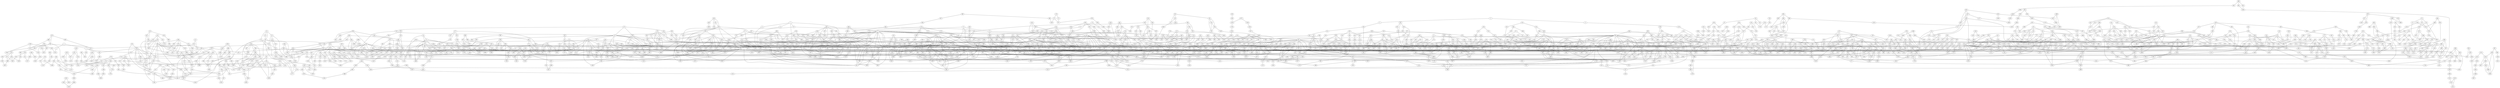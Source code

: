 graph {
1--2;
1--3;
4--5;
4--6;
7--8;
7--9;
7--10;
7--11;
7--12;
13--14;
13--15;
16--17;
16--18;
19--20;
19--21;
22--23;
22--24;
22--25;
26--27;
26--28;
26--29;
30--31;
30--32;
30--33;
30--34;
35--36;
35--37;
35--38;
39--40;
39--41;
39--42;
39--43;
39--44;
45--46;
45--47;
48--49;
48--50;
25--51;
52--53;
52--54;
52--55;
52--56;
57--58;
57--59;
57--60;
61--62;
61--63;
64--65;
64--66;
64--67;
68--69;
68--70;
71--72;
71--73;
71--74;
71--75;
76--77;
76--78;
79--80;
79--81;
82--83;
82--84;
85--86;
85--87;
88--89;
88--90;
88--91;
92--93;
92--94;
92--95;
96--97;
98--99;
98--100;
101--102;
101--103;
104--105;
104--106;
107--108;
107--109;
110--111;
110--112;
113--114;
113--115;
113--116;
117--118;
117--119;
120--121;
120--122;
123--124;
123--125;
123--126;
127--128;
127--129;
127--130;
127--131;
132--133;
132--134;
135--136;
135--137;
138--139;
138--140;
141--142;
141--143;
144--145;
144--146;
147--148;
147--149;
147--150;
147--151;
152--153;
152--154;
155--156;
155--157;
155--158;
159--160;
159--161;
162--163;
162--164;
162--165;
166--167;
166--168;
166--169;
170--171;
170--172;
173--174;
73--173;
173--175;
173--176;
177--178;
177--179;
177--180;
181--182;
181--183;
181--184;
185--186;
185--187;
185--188;
185--189;
185--190;
191--192;
191--193;
194--195;
194--196;
194--197;
198--199;
198--200;
198--201;
202--203;
204--205;
204--206;
204--207;
208--209;
208--210;
208--211;
212--213;
55--212;
212--214;
212--215;
216--217;
216--218;
50--219;
126--220;
126--221;
222--223;
222--224;
222--225;
226--227;
226--228;
226--229;
230--231;
230--232;
233--234;
233--235;
233--236;
237--238;
237--239;
240--241;
240--242;
243--244;
243--245;
243--246;
247--248;
247--249;
145--250;
251--252;
251--253;
254--255;
254--256;
69--257;
258--259;
258--260;
258--261;
97--262;
263--264;
263--265;
266--267;
266--268;
266--269;
266--270;
266--271;
272--273;
272--274;
272--275;
272--276;
213--215;
277--278;
277--279;
277--280;
277--281;
282--283;
282--284;
282--285;
282--286;
282--287;
282--288;
289--290;
289--291;
192--292;
192--293;
192--294;
295--296;
295--297;
298--299;
298--300;
298--301;
298--302;
131--303;
303--304;
303--305;
303--306;
303--307;
303--308;
303--309;
303--310;
303--311;
303--312;
303--313;
314--315;
314--316;
317--318;
317--319;
94--317;
320--321;
320--322;
323--324;
323--325;
183--326;
183--327;
328--329;
328--330;
331--332;
331--333;
334--335;
334--336;
334--337;
338--339;
338--340;
341--342;
341--343;
344--345;
346--347;
346--348;
349--350;
349--351;
352--353;
343--352;
354--355;
354--356;
357--358;
357--359;
360--361;
360--362;
363--364;
363--365;
363--366;
363--367;
73--363;
363--368;
363--369;
363--370;
363--371;
372--373;
372--374;
375--376;
375--377;
378--379;
378--380;
378--381;
382--383;
382--384;
385--386;
385--387;
385--388;
385--389;
385--390;
385--391;
148--392;
148--150;
148--393;
394--395;
217--394;
396--397;
396--398;
399--400;
399--401;
399--402;
399--403;
269--404;
214--404;
404--405;
404--406;
404--407;
404--408;
404--409;
5--410;
410--411;
410--412;
413--414;
413--415;
413--416;
413--417;
418--419;
418--420;
418--421;
422--423;
422--424;
422--425;
426--427;
426--428;
426--429;
426--430;
431--432;
431--433;
431--434;
435--436;
407--437;
269--407;
407--409;
389--391;
389--390;
389--438;
386--389;
325--439;
439--440;
441--442;
441--443;
441--444;
441--445;
446--447;
446--448;
449--450;
449--451;
449--452;
449--453;
326--454;
326--327;
455--456;
381--455;
149--457;
457--458;
457--459;
460--461;
460--462;
460--463;
460--464;
460--465;
466--467;
466--468;
469--470;
154--469;
356--471;
471--472;
471--473;
474--475;
474--476;
474--477;
478--479;
478--480;
478--481;
102--482;
102--483;
102--103;
102--484;
485--486;
485--487;
488--489;
488--490;
491--492;
491--493;
494--495;
494--496;
494--497;
494--498;
494--499;
500--501;
500--502;
500--503;
504--505;
504--506;
507--508;
137--507;
509--510;
509--511;
512--513;
512--514;
515--516;
515--517;
518--519;
518--520;
319--521;
521--522;
523--524;
523--525;
526--527;
526--528;
529--530;
529--531;
532--533;
532--534;
535--536;
535--537;
538--539;
538--540;
265--541;
3--542;
3--543;
3--544;
187--545;
545--546;
416--417;
417--547;
548--549;
14--548;
490--550;
490--551;
552--553;
552--554;
552--555;
556--557;
556--558;
556--559;
560--561;
560--562;
560--563;
560--564;
565--566;
565--567;
568--569;
568--570;
568--571;
572--573;
572--574;
242--572;
129--575;
576--577;
517--576;
578--579;
578--580;
581--582;
581--583;
411--581;
584--585;
584--586;
587--588;
587--589;
583--590;
583--591;
583--592;
60--583;
583--593;
583--594;
595--596;
401--595;
131--595;
597--598;
597--599;
600--601;
300--600;
301--600;
600--602;
603--604;
603--605;
606--607;
606--608;
609--610;
609--611;
612--613;
612--614;
612--615;
616--617;
616--618;
619--620;
619--621;
622--623;
622--624;
625--626;
625--627;
625--628;
625--629;
630--631;
245--630;
630--632;
633--634;
633--635;
406--636;
636--637;
400--638;
638--639;
640--641;
640--642;
643--644;
643--645;
644--646;
646--647;
648--649;
648--650;
259--651;
651--652;
651--653;
227--228;
228--654;
655--656;
655--657;
655--658;
655--659;
392--456;
381--456;
380--456;
660--661;
377--660;
199--660;
201--660;
660--662;
660--663;
664--665;
664--666;
667--668;
667--669;
667--670;
667--671;
667--672;
319--522;
522--673;
522--674;
675--676;
675--677;
675--678;
679--680;
679--681;
679--682;
591--683;
591--684;
685--686;
685--687;
688--689;
688--690;
691--692;
691--693;
694--695;
694--696;
539--697;
238--698;
238--699;
238--700;
311--701;
239--702;
703--704;
703--705;
336--706;
706--707;
708--709;
708--710;
711--712;
628--711;
629--711;
713--714;
713--715;
63--716;
717--718;
719--720;
719--721;
543--719;
722--723;
722--724;
567--725;
726--727;
726--728;
729--730;
128--731;
731--732;
73--731;
731--733;
131--731;
734--735;
736--737;
736--738;
421--739;
740--741;
740--742;
90--743;
90--744;
90--745;
746--747;
746--748;
746--749;
470--746;
750--751;
750--752;
60--753;
753--754;
269--437;
269--755;
269--756;
124--269;
269--721;
269--757;
269--758;
759--760;
759--761;
528--762;
528--763;
764--765;
223--764;
470--766;
470--558;
470--767;
470--768;
154--470;
470--769;
470--770;
771--772;
771--773;
771--774;
28--775;
29--775;
775--776;
777--778;
687--777;
777--779;
780--781;
780--782;
780--783;
780--784;
665--785;
785--786;
785--787;
785--788;
785--789;
790--791;
790--792;
348--790;
153--793;
487--793;
793--794;
793--795;
423--796;
423--797;
423--798;
423--799;
423--800;
423--425;
801--802;
801--803;
142--804;
804--805;
806--807;
806--808;
802--809;
809--810;
811--812;
811--813;
811--814;
811--815;
816--817;
36--816;
816--818;
816--819;
38--816;
570--820;
570--571;
821--822;
429--821;
821--823;
821--824;
639--825;
639--826;
827--828;
827--829;
830--831;
830--832;
833--834;
833--835;
836--837;
836--838;
367--839;
367--370;
367--368;
367--840;
345--841;
842--843;
842--844;
379--842;
285--845;
285--846;
284--285;
285--847;
285--288;
848--849;
848--850;
848--851;
848--852;
165--853;
854--855;
854--856;
857--858;
789--857;
859--860;
859--861;
217--862;
863--864;
863--865;
866--867;
866--868;
366--869;
869--870;
869--871;
869--872;
873--874;
873--875;
876--877;
876--878;
876--879;
880--881;
880--882;
12--880;
883--884;
883--885;
149--886;
458--886;
459--886;
353--887;
888--889;
888--890;
891--892;
891--893;
891--894;
895--896;
895--897;
895--898;
895--899;
900--901;
900--902;
900--903;
496--904;
904--905;
663--906;
174--906;
41--907;
432--908;
908--909;
211--718;
910--911;
910--912;
913--914;
913--915;
916--917;
916--918;
919--920;
29--919;
919--921;
922--923;
409--922;
924--925;
924--926;
927--928;
927--929;
927--930;
665--927;
225--927;
927--931;
927--932;
927--933;
927--934;
927--935;
927--936;
927--937;
927--938;
927--939;
333--940;
940--941;
940--942;
940--943;
467--944;
944--945;
741--946;
72--741;
307--947;
307--377;
307--309;
131--307;
307--948;
307--949;
950--951;
950--952;
953--954;
953--955;
781--956;
957--958;
957--959;
957--960;
961--962;
961--963;
176--964;
176--376;
965--966;
203--965;
555--967;
555--968;
969--970;
969--971;
972--973;
972--974;
972--975;
976--977;
976--978;
438--979;
438--980;
53--981;
214--981;
982--983;
982--984;
982--985;
370--986;
368--986;
621--986;
987--988;
987--989;
350--990;
73--350;
218--350;
991--992;
991--993;
994--995;
994--996;
245--997;
997--998;
999--1000;
786--999;
445--999;
530--1001;
1002--1003;
1002--1004;
124--220;
124--1005;
124--755;
124--1006;
124--221;
1007--1008;
337--1007;
692--1009;
139--666;
1010--1011;
1010--1012;
1013--1014;
1013--1015;
1016--1017;
1016--1018;
1019--1020;
1019--1021;
807--1022;
1022--1023;
1024--1025;
1024--1026;
300--1024;
1024--1027;
229--1024;
215--1028;
1028--1029;
1028--1030;
28--1031;
305--1031;
308--1031;
1032--1033;
1032--1034;
1035--1036;
1035--1037;
131--1038;
131--575;
73--131;
131--377;
131--732;
130--131;
131--949;
429--754;
754--1039;
754--1040;
754--1041;
1042--1043;
1042--1044;
67--917;
241--288;
626--1045;
585--1046;
585--1047;
1048--1049;
1048--1050;
1051--1052;
822--1051;
1051--1053;
1054--1055;
1054--1056;
475--714;
106--995;
1057--1058;
1057--1059;
1060--1061;
1060--1062;
1029--1060;
31--1063;
31--1064;
31--1065;
1066--1067;
1066--1068;
783--1066;
84--1069;
1069--1070;
1071--1072;
1073--1074;
1073--1075;
214--215;
687--1076;
1077--1078;
1077--1079;
677--1001;
678--1001;
817--1080;
1080--1081;
1080--1082;
1080--1083;
843--1084;
1084--1085;
1086--1087;
1086--1088;
1086--1089;
1090--1091;
805--1090;
849--852;
386--849;
849--851;
73--870;
447--1092;
1092--1093;
1094--1095;
1094--1096;
1097--1098;
1097--1099;
674--1100;
948--1038;
377--948;
309--948;
947--948;
773--1101;
1101--1102;
1103--1104;
366--1105;
871--1105;
1105--1106;
365--1105;
1107--1108;
409--1107;
1109--1110;
744--1109;
1111--1112;
970--1111;
1113--1114;
881--1113;
1059--1115;
967--1116;
553--1116;
220--1117;
100--220;
220--755;
752--1118;
832--1118;
1119--1120;
6--1119;
1121--1122;
163--1121;
1123--1124;
1123--1125;
1126--1127;
1128--1129;
1128--1130;
934--1128;
939--1128;
1131--1132;
1131--1133;
1134--1135;
1134--1136;
1004--1137;
401--1138;
401--1139;
401--1140;
401--1141;
401--596;
401--1142;
401--825;
401--1143;
299--1144;
1144--1145;
225--1144;
1144--1146;
1147--1148;
388--1147;
1149--1150;
1149--1151;
1149--1152;
905--1153;
1154--1155;
787--1154;
623--1156;
122--1157;
463--1158;
1159--1160;
1159--1161;
818--1159;
21--1162;
1163--1164;
1163--1165;
1166--1167;
1166--1168;
1166--1169;
1009--1170;
171--977;
172--977;
683--684;
683--1171;
1172--1173;
1172--1174;
855--1175;
1062--1176;
1176--1177;
541--1178;
294--1179;
294--689;
294--1180;
294--1181;
1182--1183;
1182--1184;
1185--1186;
1185--1187;
454--1188;
454--1189;
1190--1191;
1190--1192;
1193--1194;
1193--1195;
464--1091;
464--1196;
249--1197;
1198--1199;
613--1198;
105--1200;
78--1200;
525--1201;
1201--1202;
1203--1204;
1203--1205;
558--768;
558--1206;
720--1207;
1207--1208;
1209--1210;
1209--1211;
1209--1212;
602--1209;
291--1213;
1213--1214;
1213--1215;
724--1216;
414--1217;
1218--1219;
712--1218;
1218--1220;
1218--1221;
524--1202;
1222--1223;
1222--1224;
1220--1222;
70--1222;
737--1225;
225--1225;
1226--1227;
1226--1228;
822--1226;
1226--1229;
1230--1231;
1230--1232;
914--1233;
1233--1234;
896--897;
897--1235;
1052--1236;
1052--1237;
1052--1053;
822--1052;
1052--1238;
286--631;
244--286;
286--1239;
286--841;
798--1240;
1240--1241;
351--1242;
280--1242;
800--1241;
1243--1244;
1243--1245;
232--1246;
133--232;
232--1247;
232--1204;
232--1248;
1249--1250;
149--151;
150--151;
95--1251;
95--1132;
95--1252;
376--661;
73--661;
575--661;
661--662;
661--663;
175--661;
109--1253;
283--1254;
169--1255;
495--499;
499--1256;
497--499;
498--499;
510--511;
510--1257;
1258--1259;
1258--1260;
743--744;
743--745;
861--1261;
861--1262;
749--1263;
1264--1265;
253--1264;
309--947;
310--947;
297--1266;
1266--1267;
1268--1269;
1268--1270;
1268--1271;
1247--1272;
1246--1247;
1273--1274;
1273--1275;
993--1276;
770--993;
627--1277;
627--628;
627--629;
744--745;
835--1278;
533--835;
1267--1279;
207--1280;
1280--1281;
1282--1283;
227--1282;
1284--1285;
364--1284;
1284--1286;
573--574;
395--1287;
1287--1288;
1255--1287;
273--1289;
1289--1290;
506--1291;
473--586;
472--473;
366--1150;
1150--1151;
1272--1292;
77--1293;
167--1294;
853--1294;
168--1294;
1274--1295;
196--1274;
225--1274;
1274--1296;
1274--1297;
1298--1299;
930--1298;
174--376;
376--1300;
376--377;
1301--1302;
1301--1303;
1304--1305;
923--1304;
1304--1306;
1307--1308;
656--1309;
1309--1310;
657--1309;
1309--1311;
1312--1313;
1312--1314;
11--1300;
12--1300;
1315--1316;
1315--1317;
161--1318;
1318--1319;
1320--1321;
1320--1322;
149--150;
668--1323;
1323--1324;
1323--1325;
1326--1327;
1326--1328;
893--1329;
1329--1330;
1329--1331;
1219--1221;
712--1221;
533--1332;
533--1333;
533--534;
1334--1335;
362--1334;
1082--1336;
1337--1338;
1337--1339;
1036--1340;
1341--1342;
1341--1343;
1341--1344;
934--1341;
975--1345;
1157--1346;
1347--1348;
1347--1349;
493--956;
678--1350;
810--1350;
1351--1352;
275--1351;
276--1351;
300--1173;
461--462;
461--465;
444--772;
772--1102;
291--1014;
1014--1215;
1014--1015;
756--1353;
433--756;
408--756;
1354--1355;
1317--1354;
1354--1356;
787--1354;
893--1357;
1330--1357;
1357--1358;
99--1359;
99--1360;
99--1361;
834--1278;
1140--1362;
838--1362;
32--1064;
330--1363;
792--1364;
73--368;
368--1365;
368--370;
319--368;
368--1366;
368--840;
1108--1305;
1305--1367;
1305--1368;
1305--1360;
550--1305;
121--1369;
1370--1371;
985--1370;
405--1372;
1373--1374;
1373--1375;
968--1373;
444--445;
1376--1377;
1376--1378;
1376--1379;
1376--1380;
1087--1089;
1089--1381;
1088--1089;
1310--1352;
843--1382;
1382--1383;
1085--1382;
383--1384;
1160--1161;
851--1385;
850--851;
851--1386;
1387--1388;
1387--1389;
928--939;
930--939;
939--1390;
939--1391;
934--939;
665--1392;
787--1392;
100--1393;
100--755;
100--1117;
100--1394;
100--543;
100--1395;
100--542;
186--1396;
1396--1397;
1398--1399;
1398--1400;
514--1401;
47--1402;
1403--1404;
1403--1405;
540--1403;
1403--1406;
477--1407;
1117--1393;
1117--1395;
755--1117;
1110--1408;
1081--1409;
1081--1083;
223--1410;
223--224;
223--1411;
223--1412;
1413--1414;
1413--1415;
1197--1413;
167--1416;
168--1416;
1417--1418;
1417--1419;
896--1420;
898--1420;
1420--1421;
1420--1422;
955--1423;
451--452;
1424--1425;
1322--1424;
384--1426;
1427--1428;
190--1427;
914--1429;
1429--1430;
543--926;
1431--1432;
1431--1433;
1431--1434;
614--1435;
615--1435;
1436--1437;
1436--1438;
610--1439;
1439--1440;
482--1441;
1441--1442;
1443--1444;
970--1443;
1133--1445;
1446--1447;
1446--1448;
72--1449;
1450--1451;
1450--1452;
1453--1454;
1453--1455;
1453--1456;
1457--1458;
645--1457;
1457--1459;
60--590;
889--1460;
1460--1461;
1460--1462;
327--1215;
327--1463;
1070--1464;
1377--1465;
1377--1379;
1377--1380;
1466--1467;
1428--1466;
690--1466;
1468--1469;
1468--1470;
452--1471;
182--184;
1472--1473;
1472--1474;
387--388;
1205--1475;
1475--1476;
1012--1477;
324--1425;
1437--1478;
1479--1480;
1479--1481;
309--310;
1237--1482;
1072--1482;
1053--1482;
242--971;
1428--1483;
1483--1484;
370--871;
73--370;
370--1365;
370--1485;
370--839;
319--370;
370--1366;
370--840;
557--1486;
557--559;
557--768;
557--1487;
1488--1489;
1488--1490;
1491--1492;
81--1491;
644--647;
644--1493;
1494--1495;
978--1494;
1496--1497;
1496--1498;
1496--1499;
1449--1496;
1500--1501;
537--1500;
698--1502;
1502--1503;
1504--1505;
1504--1506;
1507--1508;
1196--1507;
1507--1509;
1507--1510;
1378--1511;
1115--1512;
1513--1514;
1513--1515;
1516--1517;
1078--1516;
608--1400;
1518--1519;
459--1518;
656--1434;
1520--1521;
1520--1522;
1523--1524;
1523--1525;
1523--1526;
1527--1528;
1527--1529;
53--214;
55--214;
214--1177;
1530--1531;
1530--1532;
946--1533;
946--1534;
946--1535;
742--946;
1536--1537;
1536--1538;
796--798;
424--798;
798--1241;
84--1539;
83--84;
412--1120;
296--412;
1540--1541;
1540--1542;
795--1125;
1143--1543;
1422--1543;
1317--1544;
236--1317;
324--1545;
324--1546;
1099--1547;
1548--1549;
1548--1550;
270--1551;
270--1552;
270--1006;
1447--1549;
462--1155;
1553--1554;
1553--1555;
797--1556;
797--1020;
797--1349;
659--1557;
658--1557;
1557--1558;
1355--1559;
788--1559;
1455--1560;
1454--1455;
520--1455;
1044--1561;
1562--1563;
1562--1564;
1562--1565;
860--1566;
860--1567;
1100--1568;
665--1569;
1569--1570;
1569--1571;
635--1572;
635--1573;
1574--1575;
1152--1574;
712--1576;
628--1576;
629--1576;
1142--1577;
1074--1578;
1514--1579;
18--1579;
1580--1581;
1580--1582;
1056--1583;
1056--1584;
1056--1364;
1056--1585;
1586--1587;
1586--1588;
1586--1589;
689--966;
1590--1591;
1590--1592;
1444--1593;
1594--1595;
1594--1596;
203--1594;
81--296;
486--1597;
1224--1598;
1598--1599;
1598--1600;
1554--1601;
1554--1602;
885--1554;
1191--1603;
839--840;
887--1604;
812--1510;
291--812;
812--814;
290--812;
812--815;
427--430;
428--1605;
1606--1607;
1606--1608;
1609--1610;
755--1611;
755--1395;
408--755;
219--1612;
1613--1614;
103--1613;
1615--1616;
1615--1617;
116--1389;
1618--1619;
1618--1620;
808--1621;
808--1622;
620--1485;
620--621;
695--1409;
1623--1624;
1623--1625;
1626--1627;
1528--1626;
1628--1629;
1463--1628;
1630--1631;
450--1632;
1632--1633;
878--1469;
925--1634;
1634--1635;
1195--1495;
1636--1637;
1636--1638;
1299--1636;
299--1297;
1296--1297;
901--1639;
1640--1641;
1640--1642;
1314--1640;
877--879;
879--1643;
179--1644;
1645--1646;
1645--1647;
1648--1649;
1595--1648;
571--1650;
571--820;
1651--1652;
820--1651;
1653--1654;
1319--1653;
1655--1656;
1655--1657;
774--1570;
1371--1658;
983--1371;
761--1659;
1659--1660;
1661--1662;
1661--1663;
705--1661;
403--1661;
12--1664;
896--898;
896--899;
634--1665;
1665--1666;
1665--1667;
133--1236;
133--134;
133--1668;
133--231;
133--1248;
73--256;
256--709;
256--1669;
1670--1671;
1670--1672;
420--1358;
139--140;
188--190;
190--1428;
1481--1673;
1140--1673;
1673--1674;
1127--1673;
1384--1675;
1563--1676;
1454--1456;
1677--1678;
1677--1679;
665--1680;
846--1680;
938--1680;
1681--1682;
1681--1683;
1474--1684;
111--1474;
1474--1486;
1474--1685;
1474--1686;
1448--1687;
1687--1688;
108--502;
1689--1690;
1691--1692;
1691--1693;
1000--1691;
788--1691;
1694--1695;
1694--1696;
1694--1697;
1698--1699;
1698--1700;
817--1083;
156--1701;
156--1702;
1703--1704;
1079--1703;
1349--1705;
1349--1556;
1706--1707;
1706--1708;
197--1709;
225--1709;
1239--1254;
841--1239;
1667--1710;
1667--1711;
1667--1712;
125--1713;
1348--1714;
1583--1585;
1458--1715;
1458--1459;
1716--1717;
1716--1718;
1136--1719;
224--1411;
224--1720;
80--1476;
1721--1722;
907--1721;
885--1721;
1338--1723;
15--1724;
1432--1724;
952--1725;
893--1358;
1726--1727;
1726--1728;
1729--1730;
1729--1731;
738--1732;
737--738;
1085--1733;
1733--1734;
160--1735;
996--1383;
62--766;
73--175;
175--575;
989--1736;
1617--1737;
1135--1738;
577--1738;
1682--1739;
267--437;
408--437;
1740--1741;
1740--1742;
739--1522;
1050--1104;
1050--1743;
652--1050;
838--1140;
838--1471;
837--838;
874--1744;
611--1744;
1745--1746;
1610--1745;
549--1194;
1122--1747;
81--1493;
1748--1749;
1748--1750;
281--1748;
59--1751;
1751--1752;
1644--1649;
180--1644;
1011--1753;
559--990;
1328--1735;
34--1064;
1737--1754;
1456--1755;
868--1756;
868--1215;
406--550;
406--1306;
406--1723;
1075--1697;
1248--1757;
1204--1248;
86--1758;
391--1758;
1758--1759;
1760--1761;
1760--1762;
1544--1763;
1763--1764;
1765--1766;
1332--1765;
534--1765;
1767--1768;
1018--1767;
1669--1769;
17--1770;
1770--1771;
1772--1773;
1772--1774;
665--930;
930--1390;
930--932;
930--934;
1775--1776;
1775--1777;
1560--1778;
1055--1778;
1778--1779;
1473--1685;
1473--1780;
386--391;
391--1759;
390--391;
1633--1781;
1781--1782;
1104--1743;
1743--1783;
374--1480;
1643--1784;
1040--1293;
59--1040;
807--1622;
875--1785;
27--308;
308--1786;
28--308;
1342--1787;
1344--1787;
1343--1787;
1515--1787;
1787--1788;
362--1789;
817--819;
1790--1791;
728--1790;
1506--1671;
945--1683;
161--1792;
221--1005;
932--937;
184--1015;
1291--1793;
1794--1795;
1231--1794;
696--1794;
936--1796;
1216--1796;
935--1796;
178--1797;
501--1798;
1798--1799;
1800--1801;
1234--1800;
1750--1802;
967--1803;
1804--1805;
321--1804;
825--1141;
1141--1143;
1658--1806;
1295--1776;
358--1807;
1112--1807;
1807--1808;
1809--1810;
573--1809;
1809--1811;
575--1812;
575--882;
575--1139;
575--1813;
575--1814;
73--575;
429--575;
575--1815;
575--938;
1607--1608;
1037--1607;
1685--1816;
1270--1817;
319--1270;
1270--1818;
1335--1789;
850--1819;
980--1819;
1820--1821;
1820--1822;
903--1639;
1449--1823;
91--1824;
1824--1825;
652--1049;
1269--1817;
1269--1818;
1269--1826;
628--1269;
1220--1269;
319--1269;
1432--1433;
658--1433;
824--1827;
1827--1828;
938--1812;
846--938;
665--938;
733--938;
225--938;
958--1156;
1533--1650;
1533--1534;
1533--1535;
1829--1830;
103--1829;
929--1831;
279--1832;
278--279;
728--1833;
180--1649;
27--1140;
837--1140;
825--1140;
195--1834;
195--1295;
195--1145;
195--225;
1835--1836;
1835--1837;
918--1419;
1620--1838;
1519--1839;
398--1839;
784--1840;
1353--1393;
1353--1395;
684--1841;
684--1842;
36--1843;
37--1843;
1795--1843;
1844--1845;
829--1844;
768--1846;
769--1846;
1780--1846;
914--1234;
1234--1847;
333--942;
663--1812;
663--1664;
8--663;
1848--1849;
112--1848;
1848--1850;
1544--1851;
1544--1678;
1544--1764;
968--1852;
1096--1753;
718--1158;
1158--1853;
1325--1854;
1845--1855;
1855--1856;
1855--1857;
1858--1859;
1858--1860;
1858--1861;
66--1718;
566--1862;
1862--1863;
725--1862;
1462--1862;
189--1484;
1153--1864;
1864--1865;
902--1866;
1867--1868;
1867--1869;
1867--1870;
1372--1867;
1299--1637;
892--1331;
1063--1064;
1064--1162;
1064--1065;
1064--1871;
1707--1872;
1873--1874;
284--1873;
1324--1875;
668--1324;
373--1876;
373--1877;
373--1480;
1719--1878;
28--1879;
27--28;
28--29;
28--776;
28--305;
28--1786;
28--1880;
1690--1881;
1486--1882;
1849--1882;
1883--1884;
1245--1883;
1340--1883;
268--757;
690--1885;
690--1181;
547--690;
690--1428;
690--1180;
690--1467;
1259--1886;
1492--1887;
1591--1799;
1020--1021;
291--1888;
1188--1888;
1888--1889;
1058--1890;
1784--1891;
284--1892;
1893--1894;
1875--1893;
1356--1895;
1895--1896;
393--1897;
393--1898;
365--371;
365--1106;
1600--1899;
1265--1531;
1900--1901;
1900--1902;
315--1629;
1629--1903;
351--748;
964--1812;
601--1184;
1184--1904;
1905--1906;
1905--1907;
1905--1908;
23--24;
23--1909;
1236--1910;
1910--1911;
681--1912;
681--1755;
681--1913;
680--681;
681--1167;
1914--1915;
735--1717;
1499--1916;
1497--1499;
1498--1499;
1917--1918;
492--1917;
493--1917;
1917--1919;
1920--1921;
1828--1920;
200--1922;
448--1922;
1923--1924;
1870--1923;
676--1925;
1390--1391;
443--579;
769--1206;
934--1026;
931--934;
932--934;
1926--1927;
1926--1928;
1388--1929;
29--921;
1260--1930;
1931--1932;
1931--1933;
1509--1934;
1379--1380;
634--1666;
361--936;
936--1935;
925--926;
86--1936;
1936--1937;
1236--1938;
1053--1938;
319--1939;
1690--1939;
1306--1940;
1508--1756;
83--1539;
1539--1941;
400--402;
617--788;
546--1942;
1942--1943;
1942--1944;
1405--1945;
1093--1945;
1406--1945;
1946--1947;
718--1946;
425--1946;
1948--1949;
1948--1950;
884--1017;
1773--1951;
942--1951;
1451--1952;
1911--1953;
1072--1953;
823--1953;
789--1954;
665--789;
789--1955;
788--789;
914--1956;
914--1957;
1749--1814;
1749--1958;
1662--1663;
705--1663;
1959--1960;
271--1959;
776--1880;
20--653;
653--1961;
652--653;
70--1962;
70--1223;
1963--1964;
1963--1965;
1966--1967;
677--1966;
678--1966;
979--980;
889--1462;
589--1968;
589--1969;
589--1314;
1970--1971;
1970--1972;
1762--1970;
495--1973;
477--1973;
546--1944;
546--1972;
534--1766;
1766--1974;
1712--1766;
1975--1976;
1975--1977;
1978--1979;
20--1978;
33--1980;
336--1008;
1008--1730;
234--235;
395--862;
395--1276;
318--1366;
542--1981;
1982--1983;
1896--1982;
693--1984;
1985--1986;
825--1985;
415--1217;
1217--1573;
779--1856;
1856--1857;
1987--1988;
779--1987;
1857--1987;
1174--1989;
1722--1990;
1869--1870;
599--760;
193--293;
329--1991;
1991--1992;
1374--1852;
1993--1994;
1764--1993;
1365--1995;
1178--1995;
1996--1997;
74--1996;
1757--1998;
1402--1481;
1390--1999;
1886--2000;
1886--2001;
1642--1968;
1642--1969;
799--2002;
1878--2003;
1356--1896;
361--935;
935--1935;
1564--1565;
765--1412;
1132--1251;
93--1132;
2004--2005;
2004--2006;
1601--1602;
1602--2007;
2008--2009;
2008--2010;
1085--1734;
704--2011;
143--954;
2012--2013;
2012--2014;
146--1043;
715--1043;
60--594;
476--1865;
2015--2016;
1913--2015;
1196--1510;
1988--2017;
665--1954;
665--2018;
665--1851;
665--1343;
665--788;
665--1129;
665--1344;
665--787;
665--2019;
665--1130;
332--1098;
1599--2020;
1224--1599;
1599--1600;
1851--2021;
1679--2021;
427--429;
1940--2022;
637--2022;
1345--2023;
605--2023;
1876--1877;
1093--1404;
794--2024;
2025--2026;
1452--2025;
225--602;
602--1904;
1414--2027;
1393--1395;
94--319;
319--714;
1582--1592;
300--2028;
299--300;
300--1212;
300--2029;
1684--1686;
1686--1816;
206--1627;
1271--2020;
1818--2020;
442--579;
516--2030;
2030--2031;
881--882;
881--2032;
304--305;
1313--2033;
2033--2034;
1208--2035;
2035--2036;
73--2037;
73--371;
73--1812;
73--2038;
10--73;
73--882;
73--366;
73--839;
73--732;
1410--1720;
2039--2040;
1148--2039;
1461--2039;
564--2041;
564--2042;
564--2010;
564--2009;
654--2043;
767--1276;
767--2044;
1638--1742;
1261--1262;
2045--2046;
2034--2045;
2046--2047;
480--1612;
480--1138;
480--2048;
24--1728;
366--839;
839--2049;
1346--2050;
342--2051;
1704--2052;
433--434;
2040--2053;
2053--2054;
2053--2055;
998--1825;
1614--1830;
1684--1816;
727--2056;
1532--2056;
1167--1168;
1253--1747;
1937--2057;
419--1358;
1547--2058;
1343--1788;
920--1192;
2059--2060;
1908--2059;
1575--2061;
1360--1361;
1359--1361;
2062--2063;
2062--2064;
1815--2065;
2065--2066;
1925--1967;
2067--2068;
1695--2067;
1104--1783;
520--1560;
436--1079;
758--2069;
721--758;
56--758;
2070--2071;
336--2070;
1430--2070;
335--2070;
2072--2073;
2072--2074;
951--2072;
658--659;
2028--2029;
1418--1901;
2075--2076;
2075--2077;
2075--2078;
831--832;
43--1768;
845--846;
846--847;
225--846;
846--2037;
299--846;
846--2079;
846--2032;
288--846;
1558--1777;
696--1231;
305--561;
1025--1335;
1552--2080;
2080--2081;
998--2082;
1114--1872;
2083--2084;
1364--2083;
128--2085;
1871--2085;
1811--1857;
128--2037;
316--2086;
2086--2087;
462--1423;
340--1604;
1571--1654;
710--1106;
450--1782;
562--563;
828--2088;
371--1650;
371--569;
369--371;
280--2089;
867--1934;
803--1915;
1517--2090;
409--923;
837--1471;
366--871;
871--1106;
871--2091;
871--1997;
75--871;
116--2088;
1236--2092;
1911--2092;
1072--2092;
1041--2092;
174--2093;
1980--2093;
1612--1625;
1998--2094;
1470--2094;
974--1286;
973--974;
1053--1911;
1072--1911;
718--796;
718--1947;
210--718;
209--718;
718--1187;
1006--1551;
1006--2095;
909--1006;
1359--1368;
1537--1906;
134--2073;
751--2096;
348--2096;
1256--1822;
492--1919;
933--1999;
2076--2078;
1124--2097;
1276--2097;
1181--1467;
547--1467;
1428--1467;
1180--1467;
1467--2098;
1399--1774;
550--1360;
550--551;
657--1434;
458--459;
53--1986;
1021--2099;
1828--1921;
511--1921;
1369--2100;
118--119;
2101--2102;
1731--2101;
877--2103;
59--1236;
59--1752;
1538--2104;
1408--1538;
1202--1624;
531--1137;
1179--1442;
544--962;
1932--2105;
1701--2106;
2107--2108;
598--2107;
27--1880;
1372--1868;
1478--2109;
2110--2111;
534--2110;
1712--2110;
1181--1885;
700--1332;
305--2041;
2112--2113;
2112--2114;
2013--2014;
525--2013;
255--1769;
2003--2115;
146--714;
136--1485;
136--264;
1838--2116;
1288--2060;
747--748;
747--1263;
1047--1503;
1062--1177;
56--1177;
1061--2117;
1526--2118;
1524--1526;
1003--2016;
2119--2120;
2119--2121;
347--2122;
1546--2122;
1321--2077;
2077--2123;
1696--2124;
197--2125;
197--1275;
196--197;
626--1587;
1179--2126;
1359--1360;
1801--2127;
1801--1842;
1801--1841;
1171--1801;
862--1276;
1363--1647;
1138--1139;
1139--2128;
825--1139;
768--1486;
769--1486;
1561--1568;
271--1960;
850--1385;
164--167;
2129--2130;
1957--2129;
1581--1695;
1695--1697;
1440--1976;
118--1912;
261--2131;
1290--2006;
1169--2132;
1588--1589;
1170--1589;
305--313;
2002--2099;
1826--1962;
1223--1962;
1220--1962;
1271--1817;
1271--1818;
1736--2133;
1814--2134;
2134--2135;
2136--2137;
1831--2136;
2136--2138;
1445--2139;
2139--2140;
1005--2095;
782--783;
782--784;
988--1836;
2014--2140;
1397--2141;
716--2024;
1797--2063;
305--1786;
813--814;
911--2142;
440--2142;
1907--1941;
1649--2143;
2143--2144;
260--2131;
824--2131;
1210--2145;
1211--2145;
1212--2145;
1542--2146;
2146--2147;
730--2146;
2146--2148;
822--1229;
822--1072;
822--1227;
647--2102;
1943--1950;
87--2054;
87--551;
941--2149;
527--762;
783--1067;
1067--1068;
1308--1381;
1241--1564;
1832--1879;
2028--2150;
1027--2028;
54--56;
56--563;
56--1505;
56--2151;
1406--2118;
1477--2152;
642--1477;
511--1828;
511--1257;
250--715;
715--2153;
951--2074;
825--1505;
1505--2154;
826--1505;
1129--1788;
1088--1700;
2115--2120;
209--867;
1997--2091;
1106--1997;
942--2149;
246--632;
347--1546;
845--847;
845--2079;
845--2155;
701--1578;
1181--1710;
1181--2098;
673--1821;
1859--1861;
1861--2061;
727--2156;
2001--2157;
2000--2157;
1771--2157;
1890--2128;
596--2128;
355--1485;
1490--2158;
2158--2159;
1710--2160;
2160--2161;
158--2160;
157--2160;
429--592;
592--1041;
1595--2162;
1596--2162;
534--1974;
1000--1692;
788--1692;
1891--1992;
1699--2163;
2163--2164;
536--2165;
1555--2165;
769--1487;
769--770;
943--2133;
1984--2166;
1236--2167;
1072--2167;
55--1986;
1224--1600;
244--245;
1631--2168;
2027--2168;
1039--2168;
1752--2168;
284--1874;
284--1918;
1498--1916;
1497--1498;
963--2169;
697--2114;
1929--2170;
1785--2171;
2137--2172;
2172--2173;
46--1674;
1624--1625;
1964--1965;
1964--2174;
2058--2175;
942--2175;
1842--2176;
1360--1619;
1621--1837;
229--1025;
778--1857;
779--1857;
898--1421;
898--1235;
94--2177;
1983--2178;
1063--2179;
448--2179;
225--601;
301--601;
231--1668;
493--1919;
1311--1434;
1434--2180;
1104--2181;
2109--2181;
1584--2036;
10--1871;
262--1909;
588--2182;
2084--2105;
766--2050;
641--766;
766--2183;
1930--2174;
1529--2184;
791--1585;
1593--2185;
1834--2185;
1145--2185;
554--2186;
1375--2186;
1849--1850;
748--1850;
335--336;
335--2071;
335--707;
335--2148;
933--2187;
505--2187;
1567--2188;
1567--2189;
1577--2190;
1146--2079;
847--2079;
2079--2191;
1834--2079;
2079--2155;
2049--2192;
1428--2193;
1180--2193;
483--2194;
483--484;
1676--2195;
787--2196;
787--2019;
429--823;
628--629;
210--867;
867--1186;
1344--1741;
2164--2197;
843--844;
844--2198;
86--2057;
2057--2199;
38--1231;
205--2200;
322--2200;
720--2169;
465--2196;
508--2201;
628--1220;
299--1146;
196--299;
225--299;
299--2032;
299--2202;
93--1252;
93--1251;
899--2203;
2066--2202;
1699--2113;
680--1167;
1167--1913;
86--1339;
86--2199;
86--2204;
1534--1535;
742--1534;
1465--1989;
58--1236;
1072--1236;
593--1236;
607--1228;
1954--2205;
1566--2188;
1566--2189;
1235--1421;
1506--2154;
1506--2203;
1333--2161;
1635--2047;
1313--1635;
604--1805;
1281--2201;
1033--1104;
1033--2206;
2100--2171;
618--2207;
1802--2089;
1662--2208;
49--2209;
858--2210;
1955--2210;
482--484;
563--2211;
563--825;
1927--2189;
1927--2212;
315--813;
315--1903;
1104--2109;
1511--2150;
1095--2213;
2213--2214;
1321--1322;
1000--1693;
1261--2171;
1646--1668;
390--2204;
225--2180;
2180--2215;
1275--2180;
825--1235;
1214--1215;
1702--2064;
2104--2216;
2216--2217;
429--1072;
614--1869;
1869--1924;
1333--2111;
1333--1573;
1572--2218;
1711--2218;
1148--2040;
1183--1465;
1711--2106;
668--670;
670--671;
366--2038;
366--1106;
2068--2219;
2124--2219;
699--1761;
1332--1761;
1063--1065;
1834--2191;
872--2091;
872--1151;
462--805;
805--2220;
1085--1754;
196--1275;
737--1275;
115--1164;
2182--2221;
481--1138;
1823--1916;
479--2209;
2048--2222;
1108--1367;
409--1108;
1851--2207;
1981--2223;
1833--2156;
65--1718;
1979--2224;
2225--2226;
2138--2225;
1525--2227;
1257--2227;
649--650;
193--650;
1046--2201;
699--2201;
2054--2055;
579--580;
2011--2190;
1952--2228;
205--322;
322--2184;
786--1693;
1550--2214;
2050--2183;
1897--1898;
1990--2007;
1771--2229;
225--1812;
225--2138;
225--1146;
1232--2051;
40--42;
768--1849;
1672--2081;
150--392;
42--2230;
1657--2230;
1285--2192;
27--837;
837--2231;
245--2082;
1340--1884;
649--2126;
1803--1898;
1210--1935;
1220--1826;
9--1812;
733--1812;
1587--1588;
1112--1834;
1688--2195;
1792--2232;
1180--1710;
1180--2098;
547--1180;
2233--2234;
894--2233;
669--1806;
1023--1656;
992--2044;
540--1405;
1860--2031;
931--1793;
1034--2235;
2052--2236;
1321--2123;
699--1332;
534--1332;
114--2236;
11--733;
1957--2130;
2--2132;
2010--2042;
130--2042;
450--453;
779--2237;
763--1336;
2189--2212;
157--1710;
1621--2206;
519--1675;
2000--2001;
826--2154;
826--2238;
682--1912;
364--1285;
1814--1958;
1958--2135;
2090--2239;
2239--2240;
1106--2091;
75--1106;
786--2241;
1535--1650;
2120--2121;
1961--2224;
1394--1611;
2242--2243;
2222--2242;
1725--2244;
1438--2235;
468--2245;
172--2245;
1866--2246;
534--2111;
274--1739;
1968--1969;
489--1759;
1257--1525;
369--1650;
364--369;
2069--2151;
2197--2247;
1296--1732;
624--2194;
834--2026;
1339--2199;
359--2017;
158--1710;
78--2198;
1223--1224;
843--1754;
825--2211;
2000--2229;
252--2159;
89--91;
1639--1894;
582--2176;
1426--1791;
894--1330;
1903--2087;
1227--1229;
2154--2238;
824--1828;
824--2248;
824--1238;
824--1053;
2249--2250;
1884--1949;
985--2251;
983--985;
2252--2253;
702--2252;
89--2254;
1965--2018;
1462--1863;
1631--2027;
1211--2255;
890--2116;
1489--1521;
484--1156;
302--1026;
2108--2256;
1512--2243;
462--2220;
1610--2257;
865--2240;
245--631;
1955--2241;
1252--1660;
1896--2178;
1727--2043;
2090--2217;
1311--2215;
1950--2130;
668--671;
2177--2256;
380--381;
27--2231;
1541--1715;
210--1186;
2251--2258;
1902--1928;
75--2091;
723--2255;
287--1918;
2166--2234;
1415--1746;
2141--2228;
1813--1814;
1055--1779;
306--1175;
1188--1189;
2246--2259;
2259--2260;
201--662;
1295--2125;
1316--1994;
44--2261;
915--1847;
1277--2260;
513--2005;
1971--2253;
1283--1708;
912--1250;
960--1160;
1314--1641;
1314--1969;
527--2258;
534--1485;
501--503;
1303--2040;
310--312;
458--2262;
2257--2262;
960--1156;
196--1295;
1076--2237;
707--2071;
742--1823;
1292--2263;
1279--2263;
409--1360;
915--1887;
2018--2205;
1188--1889;
248--1415;
1053--2248;
707--2147;
2147--2148;
2144--2153;
1977--2250;
856--1877;
51--2261;
707--2148;
1497--1823;
}

